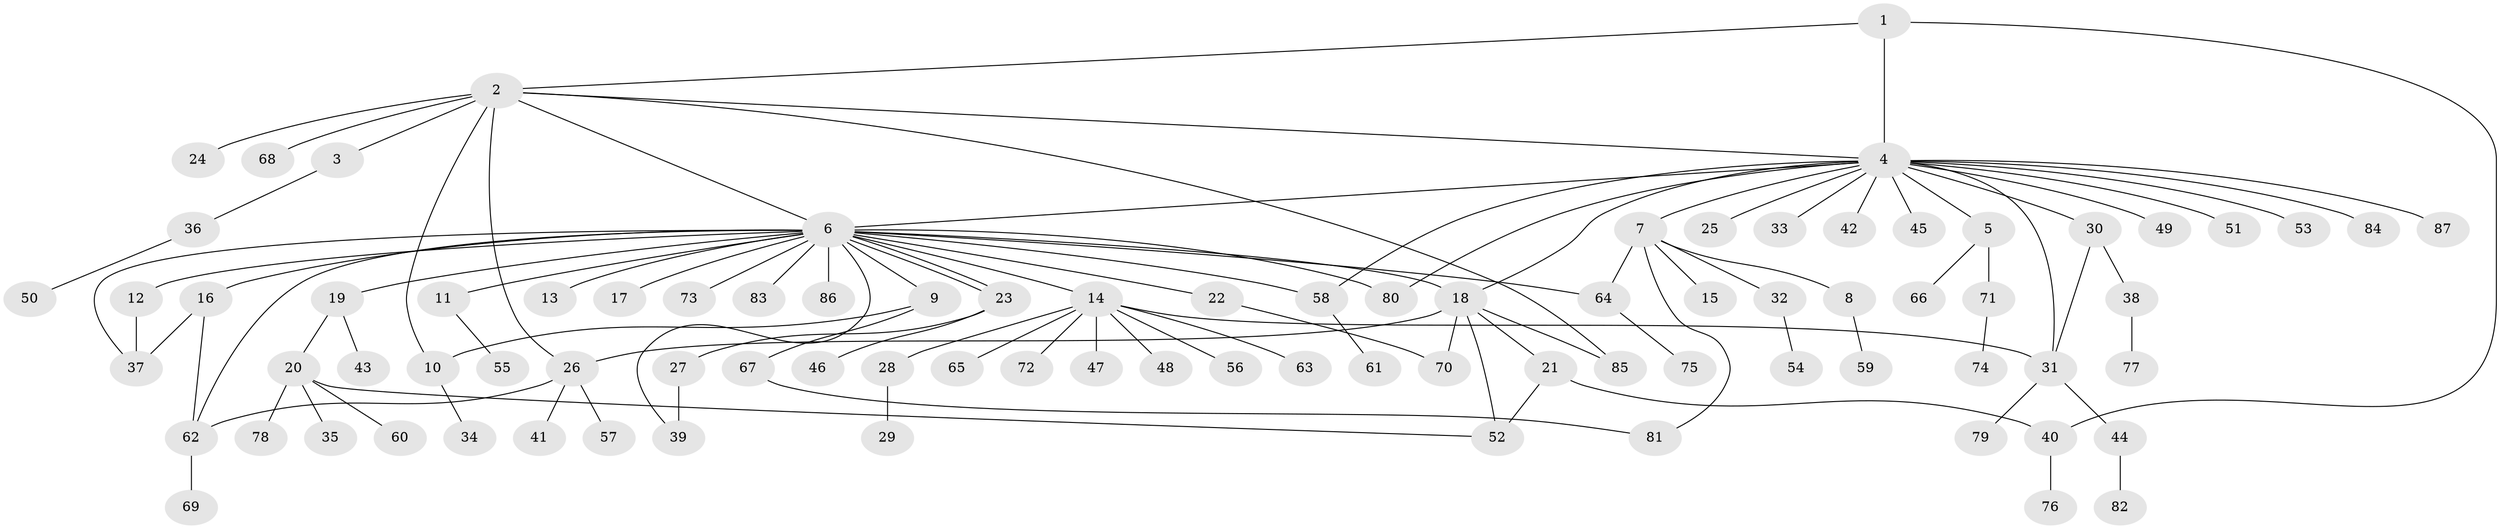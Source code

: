 // Generated by graph-tools (version 1.1) at 2025/26/03/09/25 03:26:05]
// undirected, 87 vertices, 108 edges
graph export_dot {
graph [start="1"]
  node [color=gray90,style=filled];
  1;
  2;
  3;
  4;
  5;
  6;
  7;
  8;
  9;
  10;
  11;
  12;
  13;
  14;
  15;
  16;
  17;
  18;
  19;
  20;
  21;
  22;
  23;
  24;
  25;
  26;
  27;
  28;
  29;
  30;
  31;
  32;
  33;
  34;
  35;
  36;
  37;
  38;
  39;
  40;
  41;
  42;
  43;
  44;
  45;
  46;
  47;
  48;
  49;
  50;
  51;
  52;
  53;
  54;
  55;
  56;
  57;
  58;
  59;
  60;
  61;
  62;
  63;
  64;
  65;
  66;
  67;
  68;
  69;
  70;
  71;
  72;
  73;
  74;
  75;
  76;
  77;
  78;
  79;
  80;
  81;
  82;
  83;
  84;
  85;
  86;
  87;
  1 -- 2;
  1 -- 4;
  1 -- 40;
  2 -- 3;
  2 -- 4;
  2 -- 6;
  2 -- 10;
  2 -- 24;
  2 -- 26;
  2 -- 68;
  2 -- 85;
  3 -- 36;
  4 -- 5;
  4 -- 6;
  4 -- 7;
  4 -- 18;
  4 -- 25;
  4 -- 30;
  4 -- 31;
  4 -- 33;
  4 -- 42;
  4 -- 45;
  4 -- 49;
  4 -- 51;
  4 -- 53;
  4 -- 58;
  4 -- 80;
  4 -- 84;
  4 -- 87;
  5 -- 66;
  5 -- 71;
  6 -- 9;
  6 -- 11;
  6 -- 12;
  6 -- 13;
  6 -- 14;
  6 -- 16;
  6 -- 17;
  6 -- 18;
  6 -- 19;
  6 -- 22;
  6 -- 23;
  6 -- 23;
  6 -- 37;
  6 -- 39;
  6 -- 58;
  6 -- 62;
  6 -- 64;
  6 -- 73;
  6 -- 80;
  6 -- 83;
  6 -- 86;
  7 -- 8;
  7 -- 15;
  7 -- 32;
  7 -- 64;
  7 -- 81;
  8 -- 59;
  9 -- 10;
  9 -- 67;
  10 -- 34;
  11 -- 55;
  12 -- 37;
  14 -- 28;
  14 -- 31;
  14 -- 47;
  14 -- 48;
  14 -- 56;
  14 -- 63;
  14 -- 65;
  14 -- 72;
  16 -- 37;
  16 -- 62;
  18 -- 21;
  18 -- 26;
  18 -- 52;
  18 -- 70;
  18 -- 85;
  19 -- 20;
  19 -- 43;
  20 -- 35;
  20 -- 52;
  20 -- 60;
  20 -- 78;
  21 -- 40;
  21 -- 52;
  22 -- 70;
  23 -- 27;
  23 -- 46;
  26 -- 41;
  26 -- 57;
  26 -- 62;
  27 -- 39;
  28 -- 29;
  30 -- 31;
  30 -- 38;
  31 -- 44;
  31 -- 79;
  32 -- 54;
  36 -- 50;
  38 -- 77;
  40 -- 76;
  44 -- 82;
  58 -- 61;
  62 -- 69;
  64 -- 75;
  67 -- 81;
  71 -- 74;
}
